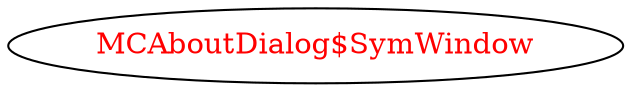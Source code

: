 digraph dependencyGraph {
 concentrate=true;
 ranksep="2.0";
 rankdir="LR"; 
 splines="ortho";
"MCAboutDialog$SymWindow" [fontcolor="red"];
}